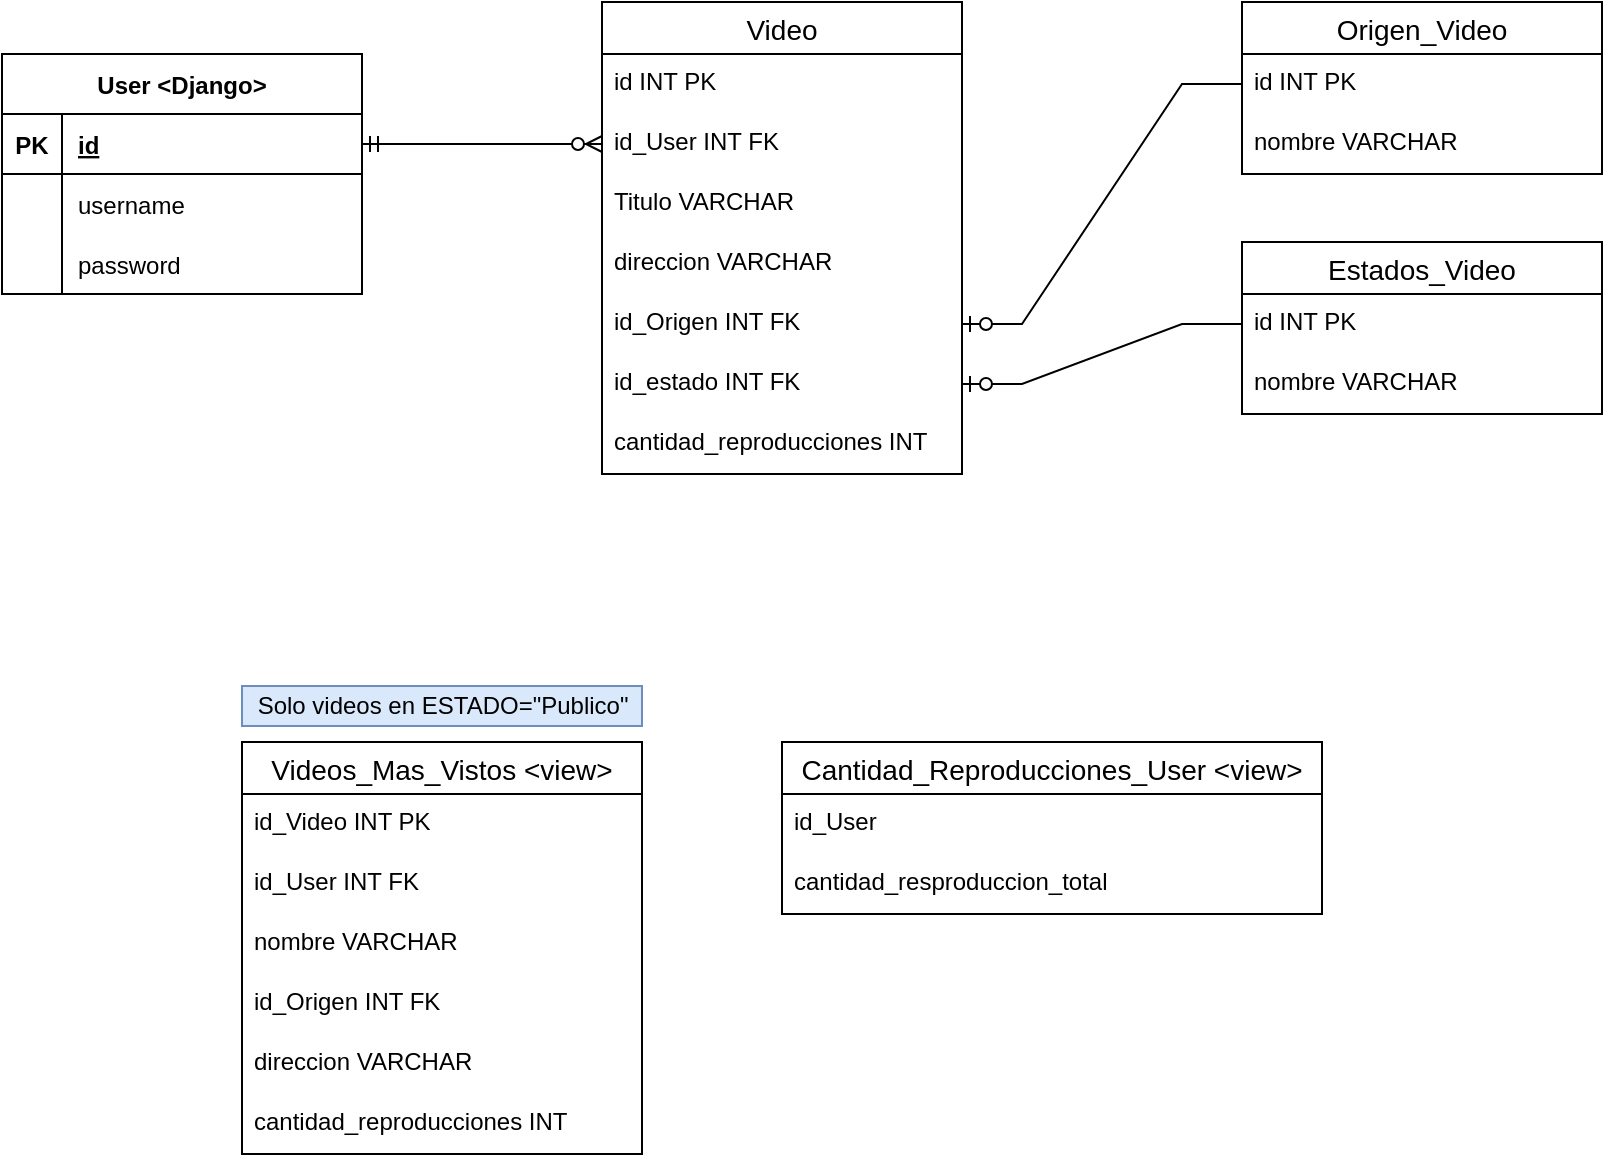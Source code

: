 <mxfile version="18.1.3" type="device"><diagram id="tfXQ2ab0NmFJnkeA3tvu" name="Página-1"><mxGraphModel dx="1865" dy="649" grid="1" gridSize="10" guides="1" tooltips="1" connect="1" arrows="1" fold="1" page="1" pageScale="1" pageWidth="827" pageHeight="1169" math="0" shadow="0"><root><mxCell id="0"/><mxCell id="1" parent="0"/><mxCell id="IVE1A8gTfcW1TsYK1Fol-1" value="User &lt;Django&gt;" style="shape=table;startSize=30;container=1;collapsible=1;childLayout=tableLayout;fixedRows=1;rowLines=0;fontStyle=1;align=center;resizeLast=1;" vertex="1" parent="1"><mxGeometry x="-60" y="116" width="180" height="120" as="geometry"/></mxCell><mxCell id="IVE1A8gTfcW1TsYK1Fol-2" value="" style="shape=tableRow;horizontal=0;startSize=0;swimlaneHead=0;swimlaneBody=0;fillColor=none;collapsible=0;dropTarget=0;points=[[0,0.5],[1,0.5]];portConstraint=eastwest;top=0;left=0;right=0;bottom=1;" vertex="1" parent="IVE1A8gTfcW1TsYK1Fol-1"><mxGeometry y="30" width="180" height="30" as="geometry"/></mxCell><mxCell id="IVE1A8gTfcW1TsYK1Fol-3" value="PK" style="shape=partialRectangle;connectable=0;fillColor=none;top=0;left=0;bottom=0;right=0;fontStyle=1;overflow=hidden;" vertex="1" parent="IVE1A8gTfcW1TsYK1Fol-2"><mxGeometry width="30" height="30" as="geometry"><mxRectangle width="30" height="30" as="alternateBounds"/></mxGeometry></mxCell><mxCell id="IVE1A8gTfcW1TsYK1Fol-4" value="id" style="shape=partialRectangle;connectable=0;fillColor=none;top=0;left=0;bottom=0;right=0;align=left;spacingLeft=6;fontStyle=5;overflow=hidden;" vertex="1" parent="IVE1A8gTfcW1TsYK1Fol-2"><mxGeometry x="30" width="150" height="30" as="geometry"><mxRectangle width="150" height="30" as="alternateBounds"/></mxGeometry></mxCell><mxCell id="IVE1A8gTfcW1TsYK1Fol-5" value="" style="shape=tableRow;horizontal=0;startSize=0;swimlaneHead=0;swimlaneBody=0;fillColor=none;collapsible=0;dropTarget=0;points=[[0,0.5],[1,0.5]];portConstraint=eastwest;top=0;left=0;right=0;bottom=0;" vertex="1" parent="IVE1A8gTfcW1TsYK1Fol-1"><mxGeometry y="60" width="180" height="30" as="geometry"/></mxCell><mxCell id="IVE1A8gTfcW1TsYK1Fol-6" value="" style="shape=partialRectangle;connectable=0;fillColor=none;top=0;left=0;bottom=0;right=0;editable=1;overflow=hidden;" vertex="1" parent="IVE1A8gTfcW1TsYK1Fol-5"><mxGeometry width="30" height="30" as="geometry"><mxRectangle width="30" height="30" as="alternateBounds"/></mxGeometry></mxCell><mxCell id="IVE1A8gTfcW1TsYK1Fol-7" value="username" style="shape=partialRectangle;connectable=0;fillColor=none;top=0;left=0;bottom=0;right=0;align=left;spacingLeft=6;overflow=hidden;" vertex="1" parent="IVE1A8gTfcW1TsYK1Fol-5"><mxGeometry x="30" width="150" height="30" as="geometry"><mxRectangle width="150" height="30" as="alternateBounds"/></mxGeometry></mxCell><mxCell id="IVE1A8gTfcW1TsYK1Fol-8" value="" style="shape=tableRow;horizontal=0;startSize=0;swimlaneHead=0;swimlaneBody=0;fillColor=none;collapsible=0;dropTarget=0;points=[[0,0.5],[1,0.5]];portConstraint=eastwest;top=0;left=0;right=0;bottom=0;" vertex="1" parent="IVE1A8gTfcW1TsYK1Fol-1"><mxGeometry y="90" width="180" height="30" as="geometry"/></mxCell><mxCell id="IVE1A8gTfcW1TsYK1Fol-9" value="" style="shape=partialRectangle;connectable=0;fillColor=none;top=0;left=0;bottom=0;right=0;editable=1;overflow=hidden;" vertex="1" parent="IVE1A8gTfcW1TsYK1Fol-8"><mxGeometry width="30" height="30" as="geometry"><mxRectangle width="30" height="30" as="alternateBounds"/></mxGeometry></mxCell><mxCell id="IVE1A8gTfcW1TsYK1Fol-10" value="password" style="shape=partialRectangle;connectable=0;fillColor=none;top=0;left=0;bottom=0;right=0;align=left;spacingLeft=6;overflow=hidden;" vertex="1" parent="IVE1A8gTfcW1TsYK1Fol-8"><mxGeometry x="30" width="150" height="30" as="geometry"><mxRectangle width="150" height="30" as="alternateBounds"/></mxGeometry></mxCell><mxCell id="IVE1A8gTfcW1TsYK1Fol-31" value="Video" style="swimlane;fontStyle=0;childLayout=stackLayout;horizontal=1;startSize=26;horizontalStack=0;resizeParent=1;resizeParentMax=0;resizeLast=0;collapsible=1;marginBottom=0;align=center;fontSize=14;" vertex="1" parent="1"><mxGeometry x="240" y="90" width="180" height="236" as="geometry"/></mxCell><mxCell id="IVE1A8gTfcW1TsYK1Fol-32" value="id INT PK" style="text;strokeColor=none;fillColor=none;spacingLeft=4;spacingRight=4;overflow=hidden;rotatable=0;points=[[0,0.5],[1,0.5]];portConstraint=eastwest;fontSize=12;" vertex="1" parent="IVE1A8gTfcW1TsYK1Fol-31"><mxGeometry y="26" width="180" height="30" as="geometry"/></mxCell><mxCell id="IVE1A8gTfcW1TsYK1Fol-33" value="id_User INT FK" style="text;strokeColor=none;fillColor=none;spacingLeft=4;spacingRight=4;overflow=hidden;rotatable=0;points=[[0,0.5],[1,0.5]];portConstraint=eastwest;fontSize=12;" vertex="1" parent="IVE1A8gTfcW1TsYK1Fol-31"><mxGeometry y="56" width="180" height="30" as="geometry"/></mxCell><mxCell id="IVE1A8gTfcW1TsYK1Fol-34" value="Titulo VARCHAR" style="text;strokeColor=none;fillColor=none;spacingLeft=4;spacingRight=4;overflow=hidden;rotatable=0;points=[[0,0.5],[1,0.5]];portConstraint=eastwest;fontSize=12;" vertex="1" parent="IVE1A8gTfcW1TsYK1Fol-31"><mxGeometry y="86" width="180" height="30" as="geometry"/></mxCell><mxCell id="IVE1A8gTfcW1TsYK1Fol-35" value="direccion VARCHAR" style="text;strokeColor=none;fillColor=none;spacingLeft=4;spacingRight=4;overflow=hidden;rotatable=0;points=[[0,0.5],[1,0.5]];portConstraint=eastwest;fontSize=12;" vertex="1" parent="IVE1A8gTfcW1TsYK1Fol-31"><mxGeometry y="116" width="180" height="30" as="geometry"/></mxCell><mxCell id="IVE1A8gTfcW1TsYK1Fol-36" value="id_Origen INT FK" style="text;strokeColor=none;fillColor=none;spacingLeft=4;spacingRight=4;overflow=hidden;rotatable=0;points=[[0,0.5],[1,0.5]];portConstraint=eastwest;fontSize=12;" vertex="1" parent="IVE1A8gTfcW1TsYK1Fol-31"><mxGeometry y="146" width="180" height="30" as="geometry"/></mxCell><mxCell id="IVE1A8gTfcW1TsYK1Fol-37" value="id_estado INT FK" style="text;strokeColor=none;fillColor=none;spacingLeft=4;spacingRight=4;overflow=hidden;rotatable=0;points=[[0,0.5],[1,0.5]];portConstraint=eastwest;fontSize=12;" vertex="1" parent="IVE1A8gTfcW1TsYK1Fol-31"><mxGeometry y="176" width="180" height="30" as="geometry"/></mxCell><mxCell id="IVE1A8gTfcW1TsYK1Fol-63" value="cantidad_reproducciones INT" style="text;strokeColor=none;fillColor=none;spacingLeft=4;spacingRight=4;overflow=hidden;rotatable=0;points=[[0,0.5],[1,0.5]];portConstraint=eastwest;fontSize=12;" vertex="1" parent="IVE1A8gTfcW1TsYK1Fol-31"><mxGeometry y="206" width="180" height="30" as="geometry"/></mxCell><mxCell id="IVE1A8gTfcW1TsYK1Fol-38" value="Origen_Video" style="swimlane;fontStyle=0;childLayout=stackLayout;horizontal=1;startSize=26;horizontalStack=0;resizeParent=1;resizeParentMax=0;resizeLast=0;collapsible=1;marginBottom=0;align=center;fontSize=14;" vertex="1" parent="1"><mxGeometry x="560" y="90" width="180" height="86" as="geometry"/></mxCell><mxCell id="IVE1A8gTfcW1TsYK1Fol-39" value="id INT PK" style="text;strokeColor=none;fillColor=none;spacingLeft=4;spacingRight=4;overflow=hidden;rotatable=0;points=[[0,0.5],[1,0.5]];portConstraint=eastwest;fontSize=12;" vertex="1" parent="IVE1A8gTfcW1TsYK1Fol-38"><mxGeometry y="26" width="180" height="30" as="geometry"/></mxCell><mxCell id="IVE1A8gTfcW1TsYK1Fol-40" value="nombre VARCHAR" style="text;strokeColor=none;fillColor=none;spacingLeft=4;spacingRight=4;overflow=hidden;rotatable=0;points=[[0,0.5],[1,0.5]];portConstraint=eastwest;fontSize=12;" vertex="1" parent="IVE1A8gTfcW1TsYK1Fol-38"><mxGeometry y="56" width="180" height="30" as="geometry"/></mxCell><mxCell id="IVE1A8gTfcW1TsYK1Fol-45" value="Videos_Mas_Vistos &lt;view&gt;" style="swimlane;fontStyle=0;childLayout=stackLayout;horizontal=1;startSize=26;horizontalStack=0;resizeParent=1;resizeParentMax=0;resizeLast=0;collapsible=1;marginBottom=0;align=center;fontSize=14;" vertex="1" parent="1"><mxGeometry x="60" y="460" width="200" height="206" as="geometry"/></mxCell><mxCell id="IVE1A8gTfcW1TsYK1Fol-46" value="id_Video INT PK" style="text;strokeColor=none;fillColor=none;spacingLeft=4;spacingRight=4;overflow=hidden;rotatable=0;points=[[0,0.5],[1,0.5]];portConstraint=eastwest;fontSize=12;" vertex="1" parent="IVE1A8gTfcW1TsYK1Fol-45"><mxGeometry y="26" width="200" height="30" as="geometry"/></mxCell><mxCell id="IVE1A8gTfcW1TsYK1Fol-47" value="id_User INT FK" style="text;strokeColor=none;fillColor=none;spacingLeft=4;spacingRight=4;overflow=hidden;rotatable=0;points=[[0,0.5],[1,0.5]];portConstraint=eastwest;fontSize=12;" vertex="1" parent="IVE1A8gTfcW1TsYK1Fol-45"><mxGeometry y="56" width="200" height="30" as="geometry"/></mxCell><mxCell id="IVE1A8gTfcW1TsYK1Fol-48" value="nombre VARCHAR" style="text;strokeColor=none;fillColor=none;spacingLeft=4;spacingRight=4;overflow=hidden;rotatable=0;points=[[0,0.5],[1,0.5]];portConstraint=eastwest;fontSize=12;" vertex="1" parent="IVE1A8gTfcW1TsYK1Fol-45"><mxGeometry y="86" width="200" height="30" as="geometry"/></mxCell><mxCell id="IVE1A8gTfcW1TsYK1Fol-50" value="id_Origen INT FK" style="text;strokeColor=none;fillColor=none;spacingLeft=4;spacingRight=4;overflow=hidden;rotatable=0;points=[[0,0.5],[1,0.5]];portConstraint=eastwest;fontSize=12;" vertex="1" parent="IVE1A8gTfcW1TsYK1Fol-45"><mxGeometry y="116" width="200" height="30" as="geometry"/></mxCell><mxCell id="IVE1A8gTfcW1TsYK1Fol-49" value="direccion VARCHAR" style="text;strokeColor=none;fillColor=none;spacingLeft=4;spacingRight=4;overflow=hidden;rotatable=0;points=[[0,0.5],[1,0.5]];portConstraint=eastwest;fontSize=12;" vertex="1" parent="IVE1A8gTfcW1TsYK1Fol-45"><mxGeometry y="146" width="200" height="30" as="geometry"/></mxCell><mxCell id="IVE1A8gTfcW1TsYK1Fol-51" value="cantidad_reproducciones INT" style="text;strokeColor=none;fillColor=none;spacingLeft=4;spacingRight=4;overflow=hidden;rotatable=0;points=[[0,0.5],[1,0.5]];portConstraint=eastwest;fontSize=12;" vertex="1" parent="IVE1A8gTfcW1TsYK1Fol-45"><mxGeometry y="176" width="200" height="30" as="geometry"/></mxCell><mxCell id="IVE1A8gTfcW1TsYK1Fol-59" value="Estados_Video" style="swimlane;fontStyle=0;childLayout=stackLayout;horizontal=1;startSize=26;horizontalStack=0;resizeParent=1;resizeParentMax=0;resizeLast=0;collapsible=1;marginBottom=0;align=center;fontSize=14;" vertex="1" parent="1"><mxGeometry x="560" y="210" width="180" height="86" as="geometry"/></mxCell><mxCell id="IVE1A8gTfcW1TsYK1Fol-60" value="id INT PK" style="text;strokeColor=none;fillColor=none;spacingLeft=4;spacingRight=4;overflow=hidden;rotatable=0;points=[[0,0.5],[1,0.5]];portConstraint=eastwest;fontSize=12;" vertex="1" parent="IVE1A8gTfcW1TsYK1Fol-59"><mxGeometry y="26" width="180" height="30" as="geometry"/></mxCell><mxCell id="IVE1A8gTfcW1TsYK1Fol-61" value="nombre VARCHAR" style="text;strokeColor=none;fillColor=none;spacingLeft=4;spacingRight=4;overflow=hidden;rotatable=0;points=[[0,0.5],[1,0.5]];portConstraint=eastwest;fontSize=12;" vertex="1" parent="IVE1A8gTfcW1TsYK1Fol-59"><mxGeometry y="56" width="180" height="30" as="geometry"/></mxCell><mxCell id="IVE1A8gTfcW1TsYK1Fol-62" value="Solo videos en ESTADO=&quot;Publico&quot;" style="text;html=1;align=center;verticalAlign=middle;resizable=0;points=[];autosize=1;strokeColor=#6c8ebf;fillColor=#dae8fc;" vertex="1" parent="1"><mxGeometry x="60" y="432" width="200" height="20" as="geometry"/></mxCell><mxCell id="IVE1A8gTfcW1TsYK1Fol-64" value="Cantidad_Reproducciones_User &lt;view&gt;" style="swimlane;fontStyle=0;childLayout=stackLayout;horizontal=1;startSize=26;horizontalStack=0;resizeParent=1;resizeParentMax=0;resizeLast=0;collapsible=1;marginBottom=0;align=center;fontSize=14;" vertex="1" parent="1"><mxGeometry x="330" y="460" width="270" height="86" as="geometry"/></mxCell><mxCell id="IVE1A8gTfcW1TsYK1Fol-65" value="id_User" style="text;strokeColor=none;fillColor=none;spacingLeft=4;spacingRight=4;overflow=hidden;rotatable=0;points=[[0,0.5],[1,0.5]];portConstraint=eastwest;fontSize=12;" vertex="1" parent="IVE1A8gTfcW1TsYK1Fol-64"><mxGeometry y="26" width="270" height="30" as="geometry"/></mxCell><mxCell id="IVE1A8gTfcW1TsYK1Fol-66" value="cantidad_resproduccion_total" style="text;strokeColor=none;fillColor=none;spacingLeft=4;spacingRight=4;overflow=hidden;rotatable=0;points=[[0,0.5],[1,0.5]];portConstraint=eastwest;fontSize=12;" vertex="1" parent="IVE1A8gTfcW1TsYK1Fol-64"><mxGeometry y="56" width="270" height="30" as="geometry"/></mxCell><mxCell id="IVE1A8gTfcW1TsYK1Fol-72" value="" style="edgeStyle=entityRelationEdgeStyle;fontSize=12;html=1;endArrow=ERzeroToMany;startArrow=ERmandOne;rounded=0;" edge="1" parent="1" source="IVE1A8gTfcW1TsYK1Fol-2" target="IVE1A8gTfcW1TsYK1Fol-33"><mxGeometry width="100" height="100" relative="1" as="geometry"><mxPoint x="-70" y="480" as="sourcePoint"/><mxPoint x="30" y="380" as="targetPoint"/></mxGeometry></mxCell><mxCell id="IVE1A8gTfcW1TsYK1Fol-73" value="" style="edgeStyle=entityRelationEdgeStyle;fontSize=12;html=1;endArrow=ERzeroToOne;endFill=1;rounded=0;" edge="1" parent="1" source="IVE1A8gTfcW1TsYK1Fol-39" target="IVE1A8gTfcW1TsYK1Fol-36"><mxGeometry width="100" height="100" relative="1" as="geometry"><mxPoint x="450" y="310" as="sourcePoint"/><mxPoint x="550" y="210" as="targetPoint"/></mxGeometry></mxCell><mxCell id="IVE1A8gTfcW1TsYK1Fol-75" value="" style="edgeStyle=entityRelationEdgeStyle;fontSize=12;html=1;endArrow=ERzeroToOne;endFill=1;rounded=0;" edge="1" parent="1" source="IVE1A8gTfcW1TsYK1Fol-60" target="IVE1A8gTfcW1TsYK1Fol-37"><mxGeometry width="100" height="100" relative="1" as="geometry"><mxPoint x="450" y="410" as="sourcePoint"/><mxPoint x="510" y="270" as="targetPoint"/></mxGeometry></mxCell></root></mxGraphModel></diagram></mxfile>